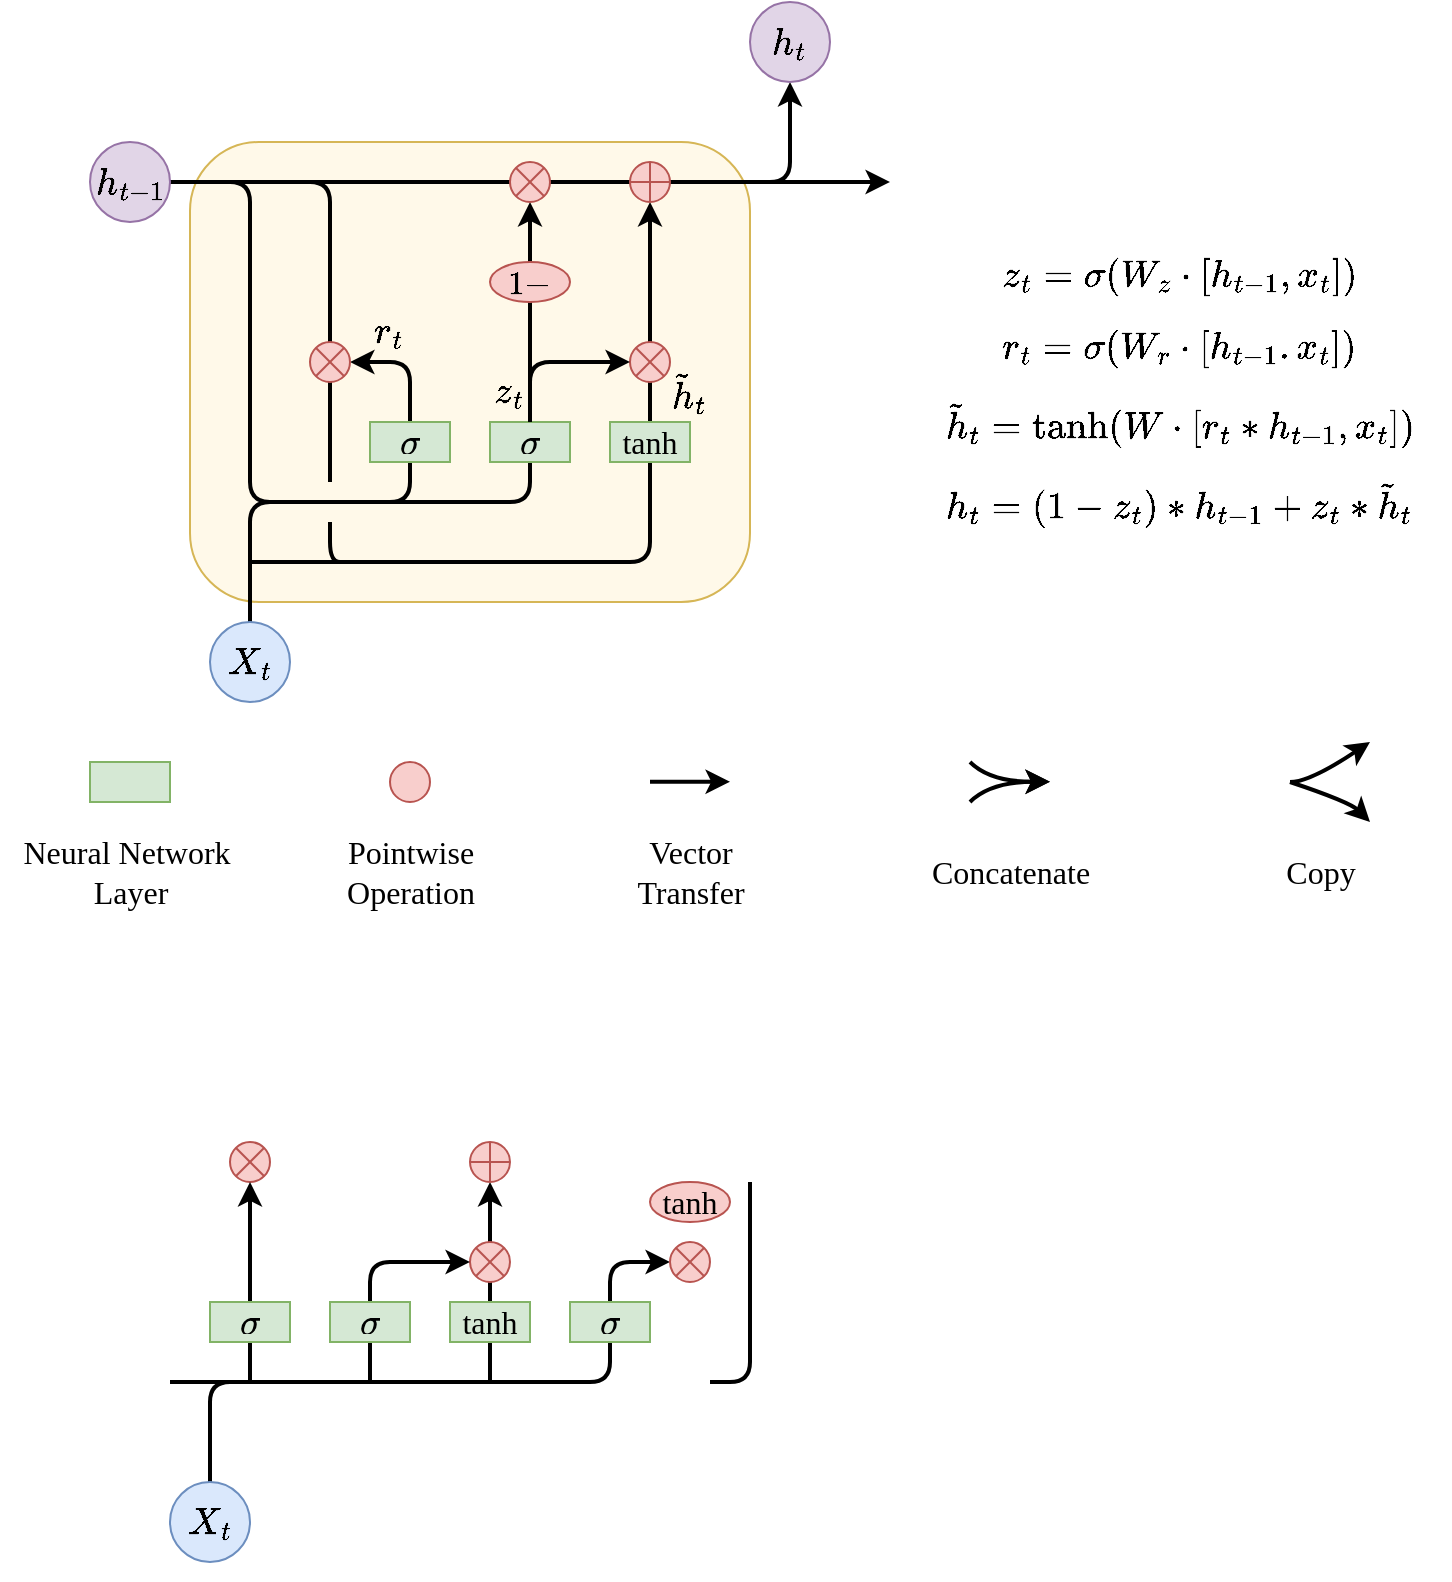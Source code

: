 <mxfile version="24.2.3" type="github">
  <diagram name="第 1 页" id="AG3sShSfFBQiVQTVMNDA">
    <mxGraphModel dx="778" dy="986" grid="1" gridSize="10" guides="1" tooltips="1" connect="1" arrows="1" fold="1" page="1" pageScale="1" pageWidth="827" pageHeight="1169" math="1" shadow="0">
      <root>
        <mxCell id="0" />
        <mxCell id="1" parent="0" />
        <mxCell id="x61jtBF7h6jxtq19RAP3-1" value="" style="rounded=1;whiteSpace=wrap;html=1;fillColor=#fff9e9;strokeColor=#d6b656;fontSize=16;" vertex="1" parent="1">
          <mxGeometry x="170" y="220" width="280" height="230" as="geometry" />
        </mxCell>
        <mxCell id="x61jtBF7h6jxtq19RAP3-23" value="" style="endArrow=none;html=1;rounded=1;curved=0;strokeWidth=2;" edge="1" parent="1">
          <mxGeometry width="50" height="50" relative="1" as="geometry">
            <mxPoint x="240" y="390" as="sourcePoint" />
            <mxPoint x="200" y="240" as="targetPoint" />
            <Array as="points">
              <mxPoint x="240" y="240" />
            </Array>
          </mxGeometry>
        </mxCell>
        <mxCell id="x61jtBF7h6jxtq19RAP3-2" value="" style="endArrow=classic;html=1;rounded=0;strokeWidth=2;fontSize=16;" edge="1" parent="1">
          <mxGeometry width="50" height="50" relative="1" as="geometry">
            <mxPoint x="320" y="840" as="sourcePoint" />
            <mxPoint x="320" y="740" as="targetPoint" />
          </mxGeometry>
        </mxCell>
        <mxCell id="x61jtBF7h6jxtq19RAP3-3" value="" style="shape=sumEllipse;perimeter=ellipsePerimeter;whiteSpace=wrap;html=1;backgroundOutline=1;fillColor=#f8cecc;strokeColor=#b85450;fontSize=16;" vertex="1" parent="1">
          <mxGeometry x="190" y="720" width="20" height="20" as="geometry" />
        </mxCell>
        <mxCell id="x61jtBF7h6jxtq19RAP3-4" value="" style="shape=orEllipse;perimeter=ellipsePerimeter;whiteSpace=wrap;html=1;backgroundOutline=1;fillColor=#f8cecc;strokeColor=#b85450;fontSize=16;" vertex="1" parent="1">
          <mxGeometry x="310" y="720" width="20" height="20" as="geometry" />
        </mxCell>
        <mxCell id="x61jtBF7h6jxtq19RAP3-5" value="" style="endArrow=classic;html=1;rounded=1;strokeWidth=2;curved=0;entryX=0;entryY=0.5;entryDx=0;entryDy=0;fontSize=16;" edge="1" parent="1" target="x61jtBF7h6jxtq19RAP3-13">
          <mxGeometry width="50" height="50" relative="1" as="geometry">
            <mxPoint x="180" y="890" as="sourcePoint" />
            <mxPoint x="380" y="780" as="targetPoint" />
            <Array as="points">
              <mxPoint x="180" y="840" />
              <mxPoint x="380" y="840" />
              <mxPoint x="380" y="780" />
            </Array>
          </mxGeometry>
        </mxCell>
        <mxCell id="x61jtBF7h6jxtq19RAP3-6" value="" style="endArrow=classic;html=1;rounded=0;strokeWidth=2;fontSize=16;" edge="1" parent="1">
          <mxGeometry width="50" height="50" relative="1" as="geometry">
            <mxPoint x="200" y="840" as="sourcePoint" />
            <mxPoint x="200" y="740" as="targetPoint" />
          </mxGeometry>
        </mxCell>
        <mxCell id="x61jtBF7h6jxtq19RAP3-7" value="&lt;svg style=&quot;vertical-align: -0.025ex; font-size: 16px;&quot; xmlns:xlink=&quot;http://www.w3.org/1999/xlink&quot; viewBox=&quot;0 -431 571 442&quot; role=&quot;img&quot; height=&quot;1ex&quot; width=&quot;1.292ex&quot; xmlns=&quot;http://www.w3.org/2000/svg&quot;&gt;&lt;defs style=&quot;font-size: 16px;&quot;&gt;&lt;path style=&quot;font-size: 16px;&quot; d=&quot;M184 -11Q116 -11 74 34T31 147Q31 247 104 333T274 430Q275 431 414 431H552Q553 430 555 429T559 427T562 425T565 422T567 420T569 416T570 412T571 407T572 401Q572 357 507 357Q500 357 490 357T476 358H416L421 348Q439 310 439 263Q439 153 359 71T184 -11ZM361 278Q361 358 276 358Q152 358 115 184Q114 180 114 178Q106 141 106 117Q106 67 131 47T188 26Q242 26 287 73Q316 103 334 153T356 233T361 278Z&quot; id=&quot;MJX-1-TEX-I-1D70E&quot;&gt;&lt;/path&gt;&lt;/defs&gt;&lt;g style=&quot;font-size: 16px;&quot; transform=&quot;scale(1,-1)&quot; stroke-width=&quot;0&quot; fill=&quot;currentColor&quot; stroke=&quot;currentColor&quot;&gt;&lt;g style=&quot;font-size: 16px;&quot; data-mml-node=&quot;math&quot;&gt;&lt;g style=&quot;font-size: 16px;&quot; data-mml-node=&quot;mi&quot;&gt;&lt;use style=&quot;font-size: 16px;&quot; xlink:href=&quot;#MJX-1-TEX-I-1D70E&quot; data-c=&quot;1D70E&quot;&gt;&lt;/use&gt;&lt;/g&gt;&lt;/g&gt;&lt;/g&gt;&lt;/svg&gt;" style="rounded=0;whiteSpace=wrap;html=1;fillColor=#d5e8d4;strokeColor=#82b366;fontSize=16;" vertex="1" parent="1">
          <mxGeometry x="180" y="800" width="40" height="20" as="geometry" />
        </mxCell>
        <mxCell id="x61jtBF7h6jxtq19RAP3-8" value="&lt;font style=&quot;font-size: 16px;&quot; face=&quot;Times New Roman&quot;&gt;tanh&lt;/font&gt;" style="rounded=0;whiteSpace=wrap;html=1;fillColor=#d5e8d4;strokeColor=#82b366;fontSize=16;" vertex="1" parent="1">
          <mxGeometry x="300" y="800" width="40" height="20" as="geometry" />
        </mxCell>
        <mxCell id="x61jtBF7h6jxtq19RAP3-9" value="" style="shape=sumEllipse;perimeter=ellipsePerimeter;whiteSpace=wrap;html=1;backgroundOutline=1;fillColor=#f8cecc;strokeColor=#b85450;fontSize=16;" vertex="1" parent="1">
          <mxGeometry x="310" y="770" width="20" height="20" as="geometry" />
        </mxCell>
        <mxCell id="x61jtBF7h6jxtq19RAP3-10" value="" style="endArrow=classic;html=1;rounded=1;strokeWidth=2;entryX=0;entryY=0.5;entryDx=0;entryDy=0;curved=0;fontSize=16;" edge="1" parent="1" target="x61jtBF7h6jxtq19RAP3-9">
          <mxGeometry width="50" height="50" relative="1" as="geometry">
            <mxPoint x="260" y="840" as="sourcePoint" />
            <mxPoint x="260" y="740" as="targetPoint" />
            <Array as="points">
              <mxPoint x="260" y="780" />
            </Array>
          </mxGeometry>
        </mxCell>
        <mxCell id="x61jtBF7h6jxtq19RAP3-11" value="&lt;svg style=&quot;vertical-align: -0.025ex; font-size: 16px;&quot; xmlns:xlink=&quot;http://www.w3.org/1999/xlink&quot; viewBox=&quot;0 -431 571 442&quot; role=&quot;img&quot; height=&quot;1ex&quot; width=&quot;1.292ex&quot; xmlns=&quot;http://www.w3.org/2000/svg&quot;&gt;&lt;defs style=&quot;font-size: 16px;&quot;&gt;&lt;path style=&quot;font-size: 16px;&quot; d=&quot;M184 -11Q116 -11 74 34T31 147Q31 247 104 333T274 430Q275 431 414 431H552Q553 430 555 429T559 427T562 425T565 422T567 420T569 416T570 412T571 407T572 401Q572 357 507 357Q500 357 490 357T476 358H416L421 348Q439 310 439 263Q439 153 359 71T184 -11ZM361 278Q361 358 276 358Q152 358 115 184Q114 180 114 178Q106 141 106 117Q106 67 131 47T188 26Q242 26 287 73Q316 103 334 153T356 233T361 278Z&quot; id=&quot;MJX-1-TEX-I-1D70E&quot;&gt;&lt;/path&gt;&lt;/defs&gt;&lt;g style=&quot;font-size: 16px;&quot; transform=&quot;scale(1,-1)&quot; stroke-width=&quot;0&quot; fill=&quot;currentColor&quot; stroke=&quot;currentColor&quot;&gt;&lt;g style=&quot;font-size: 16px;&quot; data-mml-node=&quot;math&quot;&gt;&lt;g style=&quot;font-size: 16px;&quot; data-mml-node=&quot;mi&quot;&gt;&lt;use style=&quot;font-size: 16px;&quot; xlink:href=&quot;#MJX-1-TEX-I-1D70E&quot; data-c=&quot;1D70E&quot;&gt;&lt;/use&gt;&lt;/g&gt;&lt;/g&gt;&lt;/g&gt;&lt;/svg&gt;" style="rounded=0;whiteSpace=wrap;html=1;fillColor=#d5e8d4;strokeColor=#82b366;fontSize=16;" vertex="1" parent="1">
          <mxGeometry x="240" y="800" width="40" height="20" as="geometry" />
        </mxCell>
        <mxCell id="x61jtBF7h6jxtq19RAP3-12" value="&lt;font style=&quot;font-size: 16px;&quot; face=&quot;Times New Roman&quot;&gt;tanh&lt;/font&gt;" style="ellipse;whiteSpace=wrap;html=1;fillColor=#f8cecc;strokeColor=#b85450;fontSize=16;" vertex="1" parent="1">
          <mxGeometry x="400" y="740" width="40" height="20" as="geometry" />
        </mxCell>
        <mxCell id="x61jtBF7h6jxtq19RAP3-13" value="" style="shape=sumEllipse;perimeter=ellipsePerimeter;whiteSpace=wrap;html=1;backgroundOutline=1;fillColor=#f8cecc;strokeColor=#b85450;fontSize=16;" vertex="1" parent="1">
          <mxGeometry x="410" y="770" width="20" height="20" as="geometry" />
        </mxCell>
        <mxCell id="x61jtBF7h6jxtq19RAP3-14" value="&lt;svg style=&quot;vertical-align: -0.025ex; font-size: 16px;&quot; xmlns:xlink=&quot;http://www.w3.org/1999/xlink&quot; viewBox=&quot;0 -431 571 442&quot; role=&quot;img&quot; height=&quot;1ex&quot; width=&quot;1.292ex&quot; xmlns=&quot;http://www.w3.org/2000/svg&quot;&gt;&lt;defs style=&quot;font-size: 16px;&quot;&gt;&lt;path style=&quot;font-size: 16px;&quot; d=&quot;M184 -11Q116 -11 74 34T31 147Q31 247 104 333T274 430Q275 431 414 431H552Q553 430 555 429T559 427T562 425T565 422T567 420T569 416T570 412T571 407T572 401Q572 357 507 357Q500 357 490 357T476 358H416L421 348Q439 310 439 263Q439 153 359 71T184 -11ZM361 278Q361 358 276 358Q152 358 115 184Q114 180 114 178Q106 141 106 117Q106 67 131 47T188 26Q242 26 287 73Q316 103 334 153T356 233T361 278Z&quot; id=&quot;MJX-1-TEX-I-1D70E&quot;&gt;&lt;/path&gt;&lt;/defs&gt;&lt;g style=&quot;font-size: 16px;&quot; transform=&quot;scale(1,-1)&quot; stroke-width=&quot;0&quot; fill=&quot;currentColor&quot; stroke=&quot;currentColor&quot;&gt;&lt;g style=&quot;font-size: 16px;&quot; data-mml-node=&quot;math&quot;&gt;&lt;g style=&quot;font-size: 16px;&quot; data-mml-node=&quot;mi&quot;&gt;&lt;use style=&quot;font-size: 16px;&quot; xlink:href=&quot;#MJX-1-TEX-I-1D70E&quot; data-c=&quot;1D70E&quot;&gt;&lt;/use&gt;&lt;/g&gt;&lt;/g&gt;&lt;/g&gt;&lt;/svg&gt;" style="rounded=0;whiteSpace=wrap;html=1;fillColor=#d5e8d4;strokeColor=#82b366;fontSize=16;" vertex="1" parent="1">
          <mxGeometry x="360" y="800" width="40" height="20" as="geometry" />
        </mxCell>
        <mxCell id="x61jtBF7h6jxtq19RAP3-15" value="" style="endArrow=none;html=1;rounded=0;strokeWidth=2;fontSize=16;" edge="1" parent="1">
          <mxGeometry width="50" height="50" relative="1" as="geometry">
            <mxPoint x="160" y="840" as="sourcePoint" />
            <mxPoint x="200" y="840" as="targetPoint" />
          </mxGeometry>
        </mxCell>
        <mxCell id="x61jtBF7h6jxtq19RAP3-16" value="" style="endArrow=none;html=1;rounded=1;curved=0;strokeWidth=2;fontSize=16;" edge="1" parent="1">
          <mxGeometry width="50" height="50" relative="1" as="geometry">
            <mxPoint x="430" y="840" as="sourcePoint" />
            <mxPoint x="450" y="740" as="targetPoint" />
            <Array as="points">
              <mxPoint x="450" y="840" />
            </Array>
          </mxGeometry>
        </mxCell>
        <mxCell id="x61jtBF7h6jxtq19RAP3-17" value="" style="endArrow=classic;html=1;rounded=1;strokeWidth=2;fontSize=16;curved=0;" edge="1" parent="1">
          <mxGeometry width="50" height="50" relative="1" as="geometry">
            <mxPoint x="410" y="240" as="sourcePoint" />
            <mxPoint x="470" y="190" as="targetPoint" />
            <Array as="points">
              <mxPoint x="470" y="240" />
            </Array>
          </mxGeometry>
        </mxCell>
        <mxCell id="x61jtBF7h6jxtq19RAP3-18" value="\( X_t \)" style="ellipse;whiteSpace=wrap;html=1;aspect=fixed;fillColor=#dae8fc;strokeColor=#6c8ebf;fontSize=16;" vertex="1" parent="1">
          <mxGeometry x="160" y="890" width="40" height="40" as="geometry" />
        </mxCell>
        <mxCell id="x61jtBF7h6jxtq19RAP3-19" value="\( h_t \)" style="ellipse;whiteSpace=wrap;html=1;aspect=fixed;fillColor=#e1d5e7;strokeColor=#9673a6;fontSize=16;" vertex="1" parent="1">
          <mxGeometry x="450" y="150" width="40" height="40" as="geometry" />
        </mxCell>
        <mxCell id="x61jtBF7h6jxtq19RAP3-20" value="" style="endArrow=classic;html=1;rounded=0;strokeWidth=2;" edge="1" parent="1">
          <mxGeometry width="50" height="50" relative="1" as="geometry">
            <mxPoint x="160" y="240" as="sourcePoint" />
            <mxPoint x="520" y="240" as="targetPoint" />
          </mxGeometry>
        </mxCell>
        <mxCell id="x61jtBF7h6jxtq19RAP3-21" value="" style="endArrow=classic;html=1;rounded=1;curved=0;strokeWidth=2;entryX=1;entryY=0.5;entryDx=0;entryDy=0;" edge="1" parent="1" target="x61jtBF7h6jxtq19RAP3-22">
          <mxGeometry width="50" height="50" relative="1" as="geometry">
            <mxPoint x="160" y="240" as="sourcePoint" />
            <mxPoint x="260" y="330" as="targetPoint" />
            <Array as="points">
              <mxPoint x="200" y="240" />
              <mxPoint x="200" y="400" />
              <mxPoint x="280" y="400" />
              <mxPoint x="280" y="330" />
            </Array>
          </mxGeometry>
        </mxCell>
        <mxCell id="x61jtBF7h6jxtq19RAP3-22" value="" style="shape=sumEllipse;perimeter=ellipsePerimeter;whiteSpace=wrap;html=1;backgroundOutline=1;fillColor=#f8cecc;strokeColor=#b85450;fontSize=16;" vertex="1" parent="1">
          <mxGeometry x="230" y="320" width="20" height="20" as="geometry" />
        </mxCell>
        <mxCell id="x61jtBF7h6jxtq19RAP3-24" value="&lt;svg style=&quot;vertical-align: -0.025ex; font-size: 16px;&quot; xmlns:xlink=&quot;http://www.w3.org/1999/xlink&quot; viewBox=&quot;0 -431 571 442&quot; role=&quot;img&quot; height=&quot;1ex&quot; width=&quot;1.292ex&quot; xmlns=&quot;http://www.w3.org/2000/svg&quot;&gt;&lt;defs style=&quot;font-size: 16px;&quot;&gt;&lt;path style=&quot;font-size: 16px;&quot; d=&quot;M184 -11Q116 -11 74 34T31 147Q31 247 104 333T274 430Q275 431 414 431H552Q553 430 555 429T559 427T562 425T565 422T567 420T569 416T570 412T571 407T572 401Q572 357 507 357Q500 357 490 357T476 358H416L421 348Q439 310 439 263Q439 153 359 71T184 -11ZM361 278Q361 358 276 358Q152 358 115 184Q114 180 114 178Q106 141 106 117Q106 67 131 47T188 26Q242 26 287 73Q316 103 334 153T356 233T361 278Z&quot; id=&quot;MJX-1-TEX-I-1D70E&quot;&gt;&lt;/path&gt;&lt;/defs&gt;&lt;g style=&quot;font-size: 16px;&quot; transform=&quot;scale(1,-1)&quot; stroke-width=&quot;0&quot; fill=&quot;currentColor&quot; stroke=&quot;currentColor&quot;&gt;&lt;g style=&quot;font-size: 16px;&quot; data-mml-node=&quot;math&quot;&gt;&lt;g style=&quot;font-size: 16px;&quot; data-mml-node=&quot;mi&quot;&gt;&lt;use style=&quot;font-size: 16px;&quot; xlink:href=&quot;#MJX-1-TEX-I-1D70E&quot; data-c=&quot;1D70E&quot;&gt;&lt;/use&gt;&lt;/g&gt;&lt;/g&gt;&lt;/g&gt;&lt;/svg&gt;" style="rounded=0;whiteSpace=wrap;html=1;fillColor=#d5e8d4;strokeColor=#82b366;fontSize=16;" vertex="1" parent="1">
          <mxGeometry x="260" y="360" width="40" height="20" as="geometry" />
        </mxCell>
        <mxCell id="x61jtBF7h6jxtq19RAP3-25" value="" style="endArrow=classic;html=1;rounded=1;curved=0;strokeWidth=2;" edge="1" parent="1">
          <mxGeometry width="50" height="50" relative="1" as="geometry">
            <mxPoint x="200" y="460" as="sourcePoint" />
            <mxPoint x="340" y="250" as="targetPoint" />
            <Array as="points">
              <mxPoint x="200" y="400" />
              <mxPoint x="340" y="400" />
            </Array>
          </mxGeometry>
        </mxCell>
        <mxCell id="x61jtBF7h6jxtq19RAP3-26" value="&lt;svg style=&quot;vertical-align: -0.025ex; font-size: 16px;&quot; xmlns:xlink=&quot;http://www.w3.org/1999/xlink&quot; viewBox=&quot;0 -431 571 442&quot; role=&quot;img&quot; height=&quot;1ex&quot; width=&quot;1.292ex&quot; xmlns=&quot;http://www.w3.org/2000/svg&quot;&gt;&lt;defs style=&quot;font-size: 16px;&quot;&gt;&lt;path style=&quot;font-size: 16px;&quot; d=&quot;M184 -11Q116 -11 74 34T31 147Q31 247 104 333T274 430Q275 431 414 431H552Q553 430 555 429T559 427T562 425T565 422T567 420T569 416T570 412T571 407T572 401Q572 357 507 357Q500 357 490 357T476 358H416L421 348Q439 310 439 263Q439 153 359 71T184 -11ZM361 278Q361 358 276 358Q152 358 115 184Q114 180 114 178Q106 141 106 117Q106 67 131 47T188 26Q242 26 287 73Q316 103 334 153T356 233T361 278Z&quot; id=&quot;MJX-1-TEX-I-1D70E&quot;&gt;&lt;/path&gt;&lt;/defs&gt;&lt;g style=&quot;font-size: 16px;&quot; transform=&quot;scale(1,-1)&quot; stroke-width=&quot;0&quot; fill=&quot;currentColor&quot; stroke=&quot;currentColor&quot;&gt;&lt;g style=&quot;font-size: 16px;&quot; data-mml-node=&quot;math&quot;&gt;&lt;g style=&quot;font-size: 16px;&quot; data-mml-node=&quot;mi&quot;&gt;&lt;use style=&quot;font-size: 16px;&quot; xlink:href=&quot;#MJX-1-TEX-I-1D70E&quot; data-c=&quot;1D70E&quot;&gt;&lt;/use&gt;&lt;/g&gt;&lt;/g&gt;&lt;/g&gt;&lt;/svg&gt;" style="rounded=0;whiteSpace=wrap;html=1;fillColor=#d5e8d4;strokeColor=#82b366;fontSize=16;" vertex="1" parent="1">
          <mxGeometry x="320" y="360" width="40" height="20" as="geometry" />
        </mxCell>
        <mxCell id="x61jtBF7h6jxtq19RAP3-27" value="" style="endArrow=classic;html=1;rounded=1;curved=0;strokeWidth=2;entryX=0.5;entryY=1;entryDx=0;entryDy=0;" edge="1" parent="1" target="x61jtBF7h6jxtq19RAP3-32">
          <mxGeometry width="50" height="50" relative="1" as="geometry">
            <mxPoint x="200" y="430" as="sourcePoint" />
            <mxPoint x="400" y="260" as="targetPoint" />
            <Array as="points">
              <mxPoint x="400" y="430" />
            </Array>
          </mxGeometry>
        </mxCell>
        <mxCell id="x61jtBF7h6jxtq19RAP3-28" value="&lt;font style=&quot;font-size: 16px;&quot; face=&quot;Times New Roman&quot;&gt;tanh&lt;/font&gt;" style="rounded=0;whiteSpace=wrap;html=1;fillColor=#d5e8d4;strokeColor=#82b366;fontSize=16;" vertex="1" parent="1">
          <mxGeometry x="380" y="360" width="40" height="20" as="geometry" />
        </mxCell>
        <mxCell id="x61jtBF7h6jxtq19RAP3-29" value="" style="shape=sumEllipse;perimeter=ellipsePerimeter;whiteSpace=wrap;html=1;backgroundOutline=1;fillColor=#f8cecc;strokeColor=#b85450;fontSize=16;" vertex="1" parent="1">
          <mxGeometry x="390" y="320" width="20" height="20" as="geometry" />
        </mxCell>
        <mxCell id="x61jtBF7h6jxtq19RAP3-30" value="" style="endArrow=classic;html=1;rounded=1;exitX=0.5;exitY=0;exitDx=0;exitDy=0;entryX=0;entryY=0.5;entryDx=0;entryDy=0;curved=0;strokeWidth=2;" edge="1" parent="1" source="x61jtBF7h6jxtq19RAP3-26" target="x61jtBF7h6jxtq19RAP3-29">
          <mxGeometry width="50" height="50" relative="1" as="geometry">
            <mxPoint x="290" y="410" as="sourcePoint" />
            <mxPoint x="340" y="360" as="targetPoint" />
            <Array as="points">
              <mxPoint x="340" y="330" />
            </Array>
          </mxGeometry>
        </mxCell>
        <mxCell id="x61jtBF7h6jxtq19RAP3-31" value="" style="shape=sumEllipse;perimeter=ellipsePerimeter;whiteSpace=wrap;html=1;backgroundOutline=1;fillColor=#f8cecc;strokeColor=#b85450;fontSize=16;" vertex="1" parent="1">
          <mxGeometry x="330" y="230" width="20" height="20" as="geometry" />
        </mxCell>
        <mxCell id="x61jtBF7h6jxtq19RAP3-32" value="" style="shape=orEllipse;perimeter=ellipsePerimeter;whiteSpace=wrap;html=1;backgroundOutline=1;fillColor=#f8cecc;strokeColor=#b85450;fontSize=16;" vertex="1" parent="1">
          <mxGeometry x="390" y="230" width="20" height="20" as="geometry" />
        </mxCell>
        <mxCell id="x61jtBF7h6jxtq19RAP3-33" value="&lt;font style=&quot;font-size: 16px;&quot; face=&quot;Times New Roman&quot;&gt;\(1-\)&lt;/font&gt;" style="ellipse;whiteSpace=wrap;html=1;fillColor=#f8cecc;strokeColor=#b85450;fontSize=16;" vertex="1" parent="1">
          <mxGeometry x="320" y="280" width="40" height="20" as="geometry" />
        </mxCell>
        <mxCell id="x61jtBF7h6jxtq19RAP3-34" value="" style="endArrow=none;html=1;rounded=1;curved=0;strokeWidth=2;" edge="1" parent="1">
          <mxGeometry width="50" height="50" relative="1" as="geometry">
            <mxPoint x="250" y="430" as="sourcePoint" />
            <mxPoint x="240" y="410" as="targetPoint" />
            <Array as="points">
              <mxPoint x="240" y="430" />
            </Array>
          </mxGeometry>
        </mxCell>
        <mxCell id="x61jtBF7h6jxtq19RAP3-35" value="\( X_t \)" style="ellipse;whiteSpace=wrap;html=1;aspect=fixed;fillColor=#dae8fc;strokeColor=#6c8ebf;fontSize=16;" vertex="1" parent="1">
          <mxGeometry x="180" y="460" width="40" height="40" as="geometry" />
        </mxCell>
        <mxCell id="x61jtBF7h6jxtq19RAP3-36" value="\( h_{t-1} \)" style="ellipse;whiteSpace=wrap;html=1;aspect=fixed;fillColor=#e1d5e7;strokeColor=#9673a6;fontSize=16;" vertex="1" parent="1">
          <mxGeometry x="120" y="220" width="40" height="40" as="geometry" />
        </mxCell>
        <mxCell id="x61jtBF7h6jxtq19RAP3-37" value="&lt;font style=&quot;font-size: 16px;&quot;&gt;$$z_t = \sigma(W_z \cdot [h_{t-1}, x_t]) $$&lt;/font&gt;&lt;div style=&quot;font-size: 16px;&quot;&gt;&lt;font style=&quot;font-size: 16px;&quot;&gt;$$r_t = \sigma(W_r \cdot [h_{t-1}. x_t])$$&lt;/font&gt;&lt;/div&gt;&lt;div style=&quot;font-size: 16px;&quot;&gt;&lt;font style=&quot;font-size: 16px;&quot;&gt;$$\tilde{h}_t = \text{tanh}(W \cdot [r_t * h_{t-1}, x_t])$$&lt;/font&gt;&lt;/div&gt;&lt;div style=&quot;font-size: 16px;&quot;&gt;&lt;font style=&quot;font-size: 16px;&quot;&gt;$$ h_t = (1-z_t) * h_{t-1} + z_t * \tilde{h}_t$$&lt;/font&gt;&lt;/div&gt;" style="text;html=1;align=center;verticalAlign=middle;whiteSpace=wrap;rounded=0;" vertex="1" parent="1">
          <mxGeometry x="530" y="270" width="270" height="150" as="geometry" />
        </mxCell>
        <mxCell id="x61jtBF7h6jxtq19RAP3-38" value="" style="rounded=0;whiteSpace=wrap;html=1;fillColor=#d5e8d4;strokeColor=#82b366;fontSize=16;" vertex="1" parent="1">
          <mxGeometry x="120" y="530" width="40" height="20" as="geometry" />
        </mxCell>
        <mxCell id="x61jtBF7h6jxtq19RAP3-39" value="Neural Network&amp;nbsp;&lt;div style=&quot;font-size: 16px;&quot;&gt;Layer&lt;/div&gt;" style="text;html=1;align=center;verticalAlign=middle;resizable=0;points=[];autosize=1;strokeColor=none;fillColor=none;fontFamily=Times New Roman;fontSize=16;" vertex="1" parent="1">
          <mxGeometry x="75" y="560" width="130" height="50" as="geometry" />
        </mxCell>
        <mxCell id="x61jtBF7h6jxtq19RAP3-40" value="" style="ellipse;whiteSpace=wrap;html=1;aspect=fixed;fillColor=#f8cecc;strokeColor=#b85450;fontSize=16;" vertex="1" parent="1">
          <mxGeometry x="270" y="530" width="20" height="20" as="geometry" />
        </mxCell>
        <mxCell id="x61jtBF7h6jxtq19RAP3-41" value="Pointwise&lt;div style=&quot;font-size: 16px;&quot;&gt;Operation&lt;/div&gt;" style="text;html=1;align=center;verticalAlign=middle;resizable=0;points=[];autosize=1;strokeColor=none;fillColor=none;fontFamily=Times New Roman;fontSize=16;" vertex="1" parent="1">
          <mxGeometry x="235" y="560" width="90" height="50" as="geometry" />
        </mxCell>
        <mxCell id="x61jtBF7h6jxtq19RAP3-42" value="" style="endArrow=classic;html=1;rounded=0;strokeWidth=2;fontSize=16;" edge="1" parent="1">
          <mxGeometry width="50" height="50" relative="1" as="geometry">
            <mxPoint x="400" y="539.83" as="sourcePoint" />
            <mxPoint x="440" y="539.83" as="targetPoint" />
          </mxGeometry>
        </mxCell>
        <mxCell id="x61jtBF7h6jxtq19RAP3-43" value="Vector&lt;div style=&quot;font-size: 16px;&quot;&gt;Transfer&lt;/div&gt;" style="text;html=1;align=center;verticalAlign=middle;resizable=0;points=[];autosize=1;strokeColor=none;fillColor=none;fontFamily=Times New Roman;fontSize=16;" vertex="1" parent="1">
          <mxGeometry x="380" y="560" width="80" height="50" as="geometry" />
        </mxCell>
        <mxCell id="x61jtBF7h6jxtq19RAP3-44" value="" style="endArrow=classic;html=1;rounded=0;curved=1;strokeWidth=2;fontSize=16;" edge="1" parent="1">
          <mxGeometry width="50" height="50" relative="1" as="geometry">
            <mxPoint x="560" y="530" as="sourcePoint" />
            <mxPoint x="600" y="539.83" as="targetPoint" />
            <Array as="points">
              <mxPoint x="570" y="540" />
            </Array>
          </mxGeometry>
        </mxCell>
        <mxCell id="x61jtBF7h6jxtq19RAP3-45" value="" style="endArrow=classic;html=1;rounded=0;curved=1;strokeWidth=2;fontSize=16;" edge="1" parent="1">
          <mxGeometry width="50" height="50" relative="1" as="geometry">
            <mxPoint x="560" y="550" as="sourcePoint" />
            <mxPoint x="600" y="539.83" as="targetPoint" />
            <Array as="points">
              <mxPoint x="570" y="540" />
            </Array>
          </mxGeometry>
        </mxCell>
        <mxCell id="x61jtBF7h6jxtq19RAP3-46" value="Concatenate" style="text;html=1;align=center;verticalAlign=middle;resizable=0;points=[];autosize=1;strokeColor=none;fillColor=none;fontFamily=Times New Roman;fontSize=16;" vertex="1" parent="1">
          <mxGeometry x="530" y="570" width="100" height="30" as="geometry" />
        </mxCell>
        <mxCell id="x61jtBF7h6jxtq19RAP3-47" value="" style="endArrow=classic;html=1;rounded=0;curved=1;strokeWidth=2;fontSize=16;" edge="1" parent="1">
          <mxGeometry width="50" height="50" relative="1" as="geometry">
            <mxPoint x="720" y="540" as="sourcePoint" />
            <mxPoint x="760" y="520" as="targetPoint" />
            <Array as="points">
              <mxPoint x="730" y="540" />
            </Array>
          </mxGeometry>
        </mxCell>
        <mxCell id="x61jtBF7h6jxtq19RAP3-48" value="" style="endArrow=classic;html=1;rounded=0;curved=1;strokeWidth=2;fontSize=16;" edge="1" parent="1">
          <mxGeometry width="50" height="50" relative="1" as="geometry">
            <mxPoint x="720" y="540" as="sourcePoint" />
            <mxPoint x="760" y="560" as="targetPoint" />
            <Array as="points">
              <mxPoint x="750" y="550" />
            </Array>
          </mxGeometry>
        </mxCell>
        <mxCell id="x61jtBF7h6jxtq19RAP3-49" value="Copy" style="text;html=1;align=center;verticalAlign=middle;resizable=0;points=[];autosize=1;strokeColor=none;fillColor=none;fontFamily=Times New Roman;fontSize=16;" vertex="1" parent="1">
          <mxGeometry x="705" y="570" width="60" height="30" as="geometry" />
        </mxCell>
        <mxCell id="x61jtBF7h6jxtq19RAP3-50" value="&lt;font style=&quot;font-size: 16px;&quot;&gt;$$r_t$$&lt;/font&gt;" style="text;html=1;align=center;verticalAlign=middle;whiteSpace=wrap;rounded=0;" vertex="1" parent="1">
          <mxGeometry x="240" y="300" width="60" height="30" as="geometry" />
        </mxCell>
        <mxCell id="x61jtBF7h6jxtq19RAP3-51" value="&lt;font style=&quot;font-size: 16px;&quot;&gt;$$z_t$$&lt;/font&gt;" style="text;html=1;align=center;verticalAlign=middle;whiteSpace=wrap;rounded=0;" vertex="1" parent="1">
          <mxGeometry x="300" y="330" width="60" height="30" as="geometry" />
        </mxCell>
        <mxCell id="x61jtBF7h6jxtq19RAP3-52" value="&lt;font style=&quot;font-size: 16px;&quot;&gt;$$\tilde{h}_t$$&lt;/font&gt;" style="text;html=1;align=center;verticalAlign=middle;whiteSpace=wrap;rounded=0;" vertex="1" parent="1">
          <mxGeometry x="390" y="330" width="60" height="30" as="geometry" />
        </mxCell>
      </root>
    </mxGraphModel>
  </diagram>
</mxfile>
